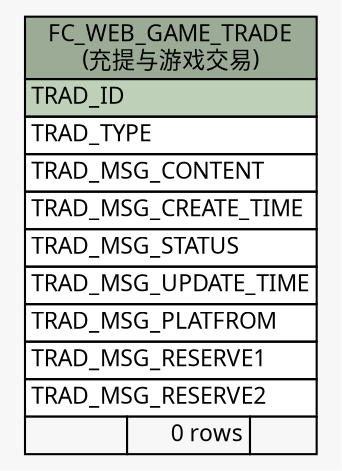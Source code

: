 // dot 2.26.0 on Linux 2.6.32-504.3.3.el6.x86_64
// SchemaSpy rev Unknown
digraph "FC_WEB_GAME_TRADE" {
  graph [
    rankdir="RL"
    bgcolor="#f7f7f7"
    nodesep="0.18"
    ranksep="0.46"
    fontname="Microsoft YaHei"
    fontsize="11"
  ];
  node [
    fontname="Microsoft YaHei"
    fontsize="11"
    shape="plaintext"
  ];
  edge [
    arrowsize="0.8"
  ];
  "FC_WEB_GAME_TRADE" [
    label=<
    <TABLE BORDER="0" CELLBORDER="1" CELLSPACING="0" BGCOLOR="#ffffff">
      <TR><TD COLSPAN="3" BGCOLOR="#9bab96" ALIGN="CENTER">FC_WEB_GAME_TRADE<br/>(充提与游戏交易)</TD></TR>
      <TR><TD PORT="TRAD_ID" COLSPAN="3" BGCOLOR="#bed1b8" ALIGN="LEFT">TRAD_ID</TD></TR>
      <TR><TD PORT="TRAD_TYPE" COLSPAN="3" ALIGN="LEFT">TRAD_TYPE</TD></TR>
      <TR><TD PORT="TRAD_MSG_CONTENT" COLSPAN="3" ALIGN="LEFT">TRAD_MSG_CONTENT</TD></TR>
      <TR><TD PORT="TRAD_MSG_CREATE_TIME" COLSPAN="3" ALIGN="LEFT">TRAD_MSG_CREATE_TIME</TD></TR>
      <TR><TD PORT="TRAD_MSG_STATUS" COLSPAN="3" ALIGN="LEFT">TRAD_MSG_STATUS</TD></TR>
      <TR><TD PORT="TRAD_MSG_UPDATE_TIME" COLSPAN="3" ALIGN="LEFT">TRAD_MSG_UPDATE_TIME</TD></TR>
      <TR><TD PORT="TRAD_MSG_PLATFROM" COLSPAN="3" ALIGN="LEFT">TRAD_MSG_PLATFROM</TD></TR>
      <TR><TD PORT="TRAD_MSG_RESERVE1" COLSPAN="3" ALIGN="LEFT">TRAD_MSG_RESERVE1</TD></TR>
      <TR><TD PORT="TRAD_MSG_RESERVE2" COLSPAN="3" ALIGN="LEFT">TRAD_MSG_RESERVE2</TD></TR>
      <TR><TD ALIGN="LEFT" BGCOLOR="#f7f7f7">  </TD><TD ALIGN="RIGHT" BGCOLOR="#f7f7f7">0 rows</TD><TD ALIGN="RIGHT" BGCOLOR="#f7f7f7">  </TD></TR>
    </TABLE>>
    URL="tables/FC_WEB_GAME_TRADE.html"
    tooltip="FC_WEB_GAME_TRADE"
  ];
}
